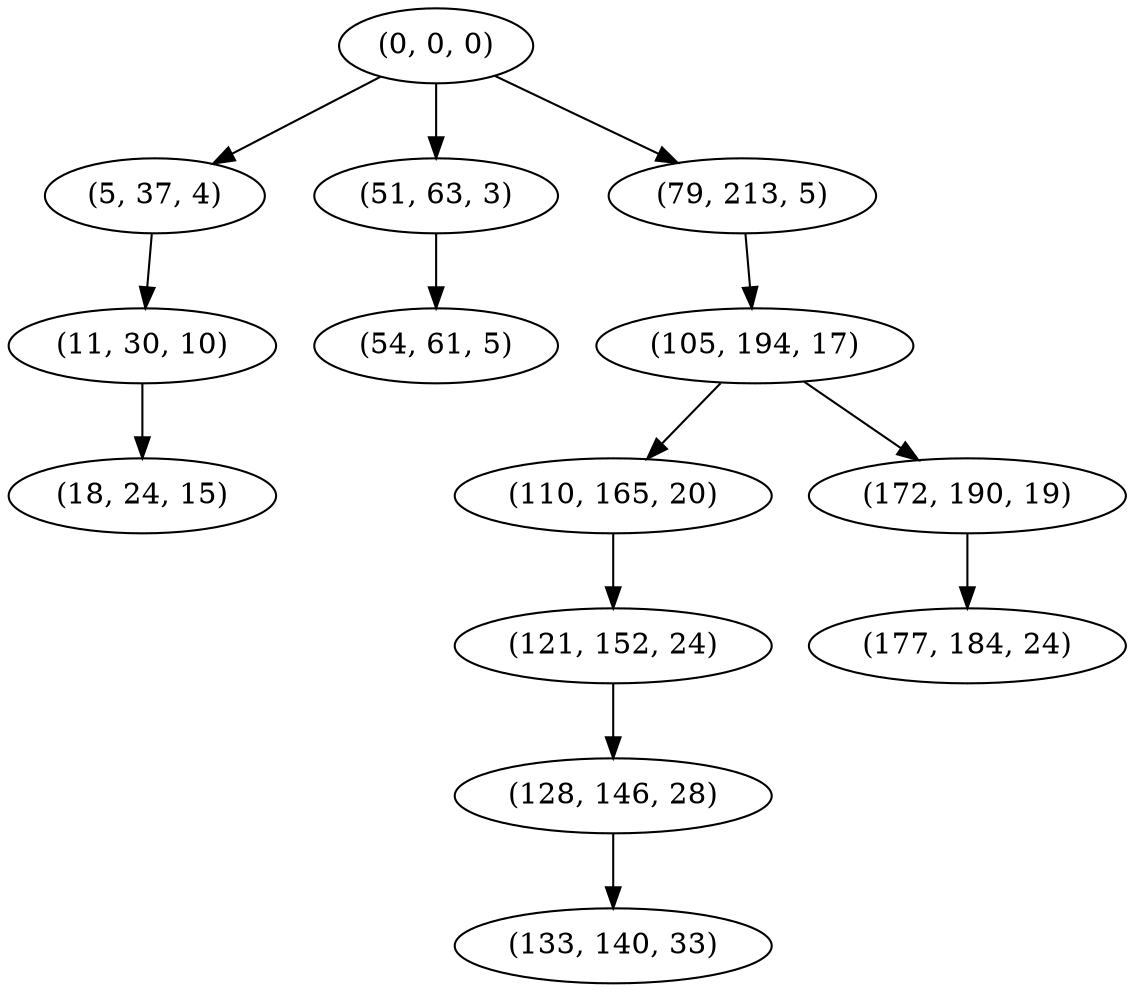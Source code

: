 digraph tree {
    "(0, 0, 0)";
    "(5, 37, 4)";
    "(11, 30, 10)";
    "(18, 24, 15)";
    "(51, 63, 3)";
    "(54, 61, 5)";
    "(79, 213, 5)";
    "(105, 194, 17)";
    "(110, 165, 20)";
    "(121, 152, 24)";
    "(128, 146, 28)";
    "(133, 140, 33)";
    "(172, 190, 19)";
    "(177, 184, 24)";
    "(0, 0, 0)" -> "(5, 37, 4)";
    "(0, 0, 0)" -> "(51, 63, 3)";
    "(0, 0, 0)" -> "(79, 213, 5)";
    "(5, 37, 4)" -> "(11, 30, 10)";
    "(11, 30, 10)" -> "(18, 24, 15)";
    "(51, 63, 3)" -> "(54, 61, 5)";
    "(79, 213, 5)" -> "(105, 194, 17)";
    "(105, 194, 17)" -> "(110, 165, 20)";
    "(105, 194, 17)" -> "(172, 190, 19)";
    "(110, 165, 20)" -> "(121, 152, 24)";
    "(121, 152, 24)" -> "(128, 146, 28)";
    "(128, 146, 28)" -> "(133, 140, 33)";
    "(172, 190, 19)" -> "(177, 184, 24)";
}
